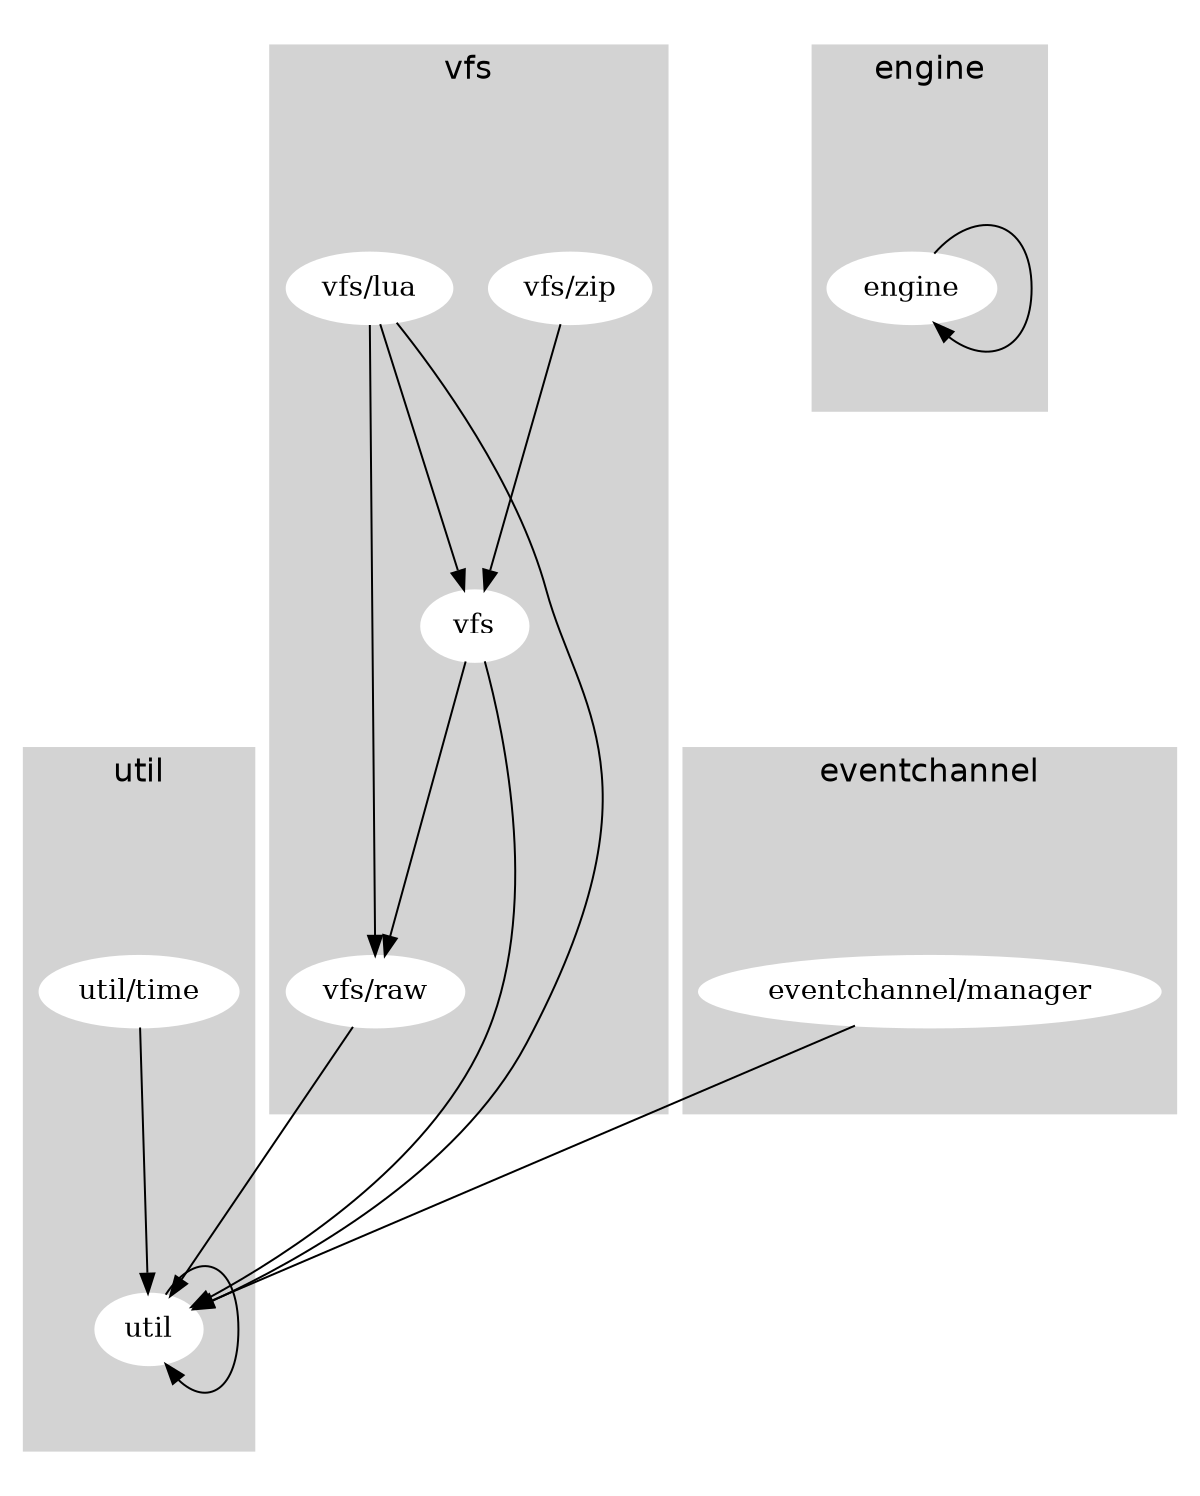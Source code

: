digraph "source tree" {
    overlap=scale;
    size="8,10";
    ratio="fill";
    fontsize="16";
    fontname="Helvetica";
    clusterrank="local";
subgraph cluster_0 {
    style=filled;
    color=lightgrey;
    node [style=filled,color=white];
    "util"; "util/time"
    label = "util";
}
subgraph cluster_1 {
    style=filled;
    color=lightgrey;
    node [style=filled,color=white];
    "engine"
    label = "engine";
}
subgraph cluster_2 {
    style=filled;
    color=lightgrey;
    node [style=filled,color=white];
    "vfs/zip"; "vfs/lua"; "vfs"; "vfs/raw"
    label = "vfs";
}
subgraph cluster_3 {
    style=filled;
    color=lightgrey;
    node [style=filled,color=white];
    "eventchannel/manager"
    label = "eventchannel";
}
    "engine" -> "engine"
    "vfs/zip" -> "vfs"
    "vfs/lua" -> "util"
    "vfs/lua" -> "vfs"
    "vfs/lua" -> "vfs/raw"
    "util" -> "util"
    "vfs/raw" -> "util"
    "util/time" -> "util"
    "vfs" -> "util"
    "vfs" -> "vfs/raw"
    "eventchannel/manager" -> "util"
}
